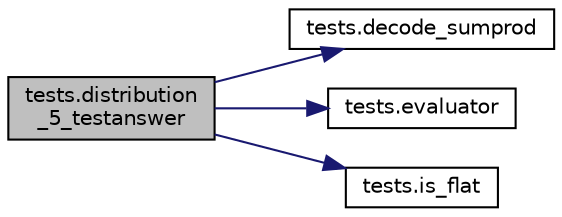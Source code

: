 digraph "tests.distribution_5_testanswer"
{
  edge [fontname="Helvetica",fontsize="10",labelfontname="Helvetica",labelfontsize="10"];
  node [fontname="Helvetica",fontsize="10",shape=record];
  rankdir="LR";
  Node1 [label="tests.distribution\l_5_testanswer",height=0.2,width=0.4,color="black", fillcolor="grey75", style="filled", fontcolor="black"];
  Node1 -> Node2 [color="midnightblue",fontsize="10",style="solid",fontname="Helvetica"];
  Node2 [label="tests.decode_sumprod",height=0.2,width=0.4,color="black", fillcolor="white", style="filled",URL="$namespacetests.html#a6b52c19c915c31788b6aca6d2e5d1bd6"];
  Node1 -> Node3 [color="midnightblue",fontsize="10",style="solid",fontname="Helvetica"];
  Node3 [label="tests.evaluator",height=0.2,width=0.4,color="black", fillcolor="white", style="filled",URL="$namespacetests.html#a1cbefe5deb7865d7c038f8c9f6813d05"];
  Node1 -> Node4 [color="midnightblue",fontsize="10",style="solid",fontname="Helvetica"];
  Node4 [label="tests.is_flat",height=0.2,width=0.4,color="black", fillcolor="white", style="filled",URL="$namespacetests.html#ab958cc1598bdabeeb6c033573c5e3ae8"];
}
